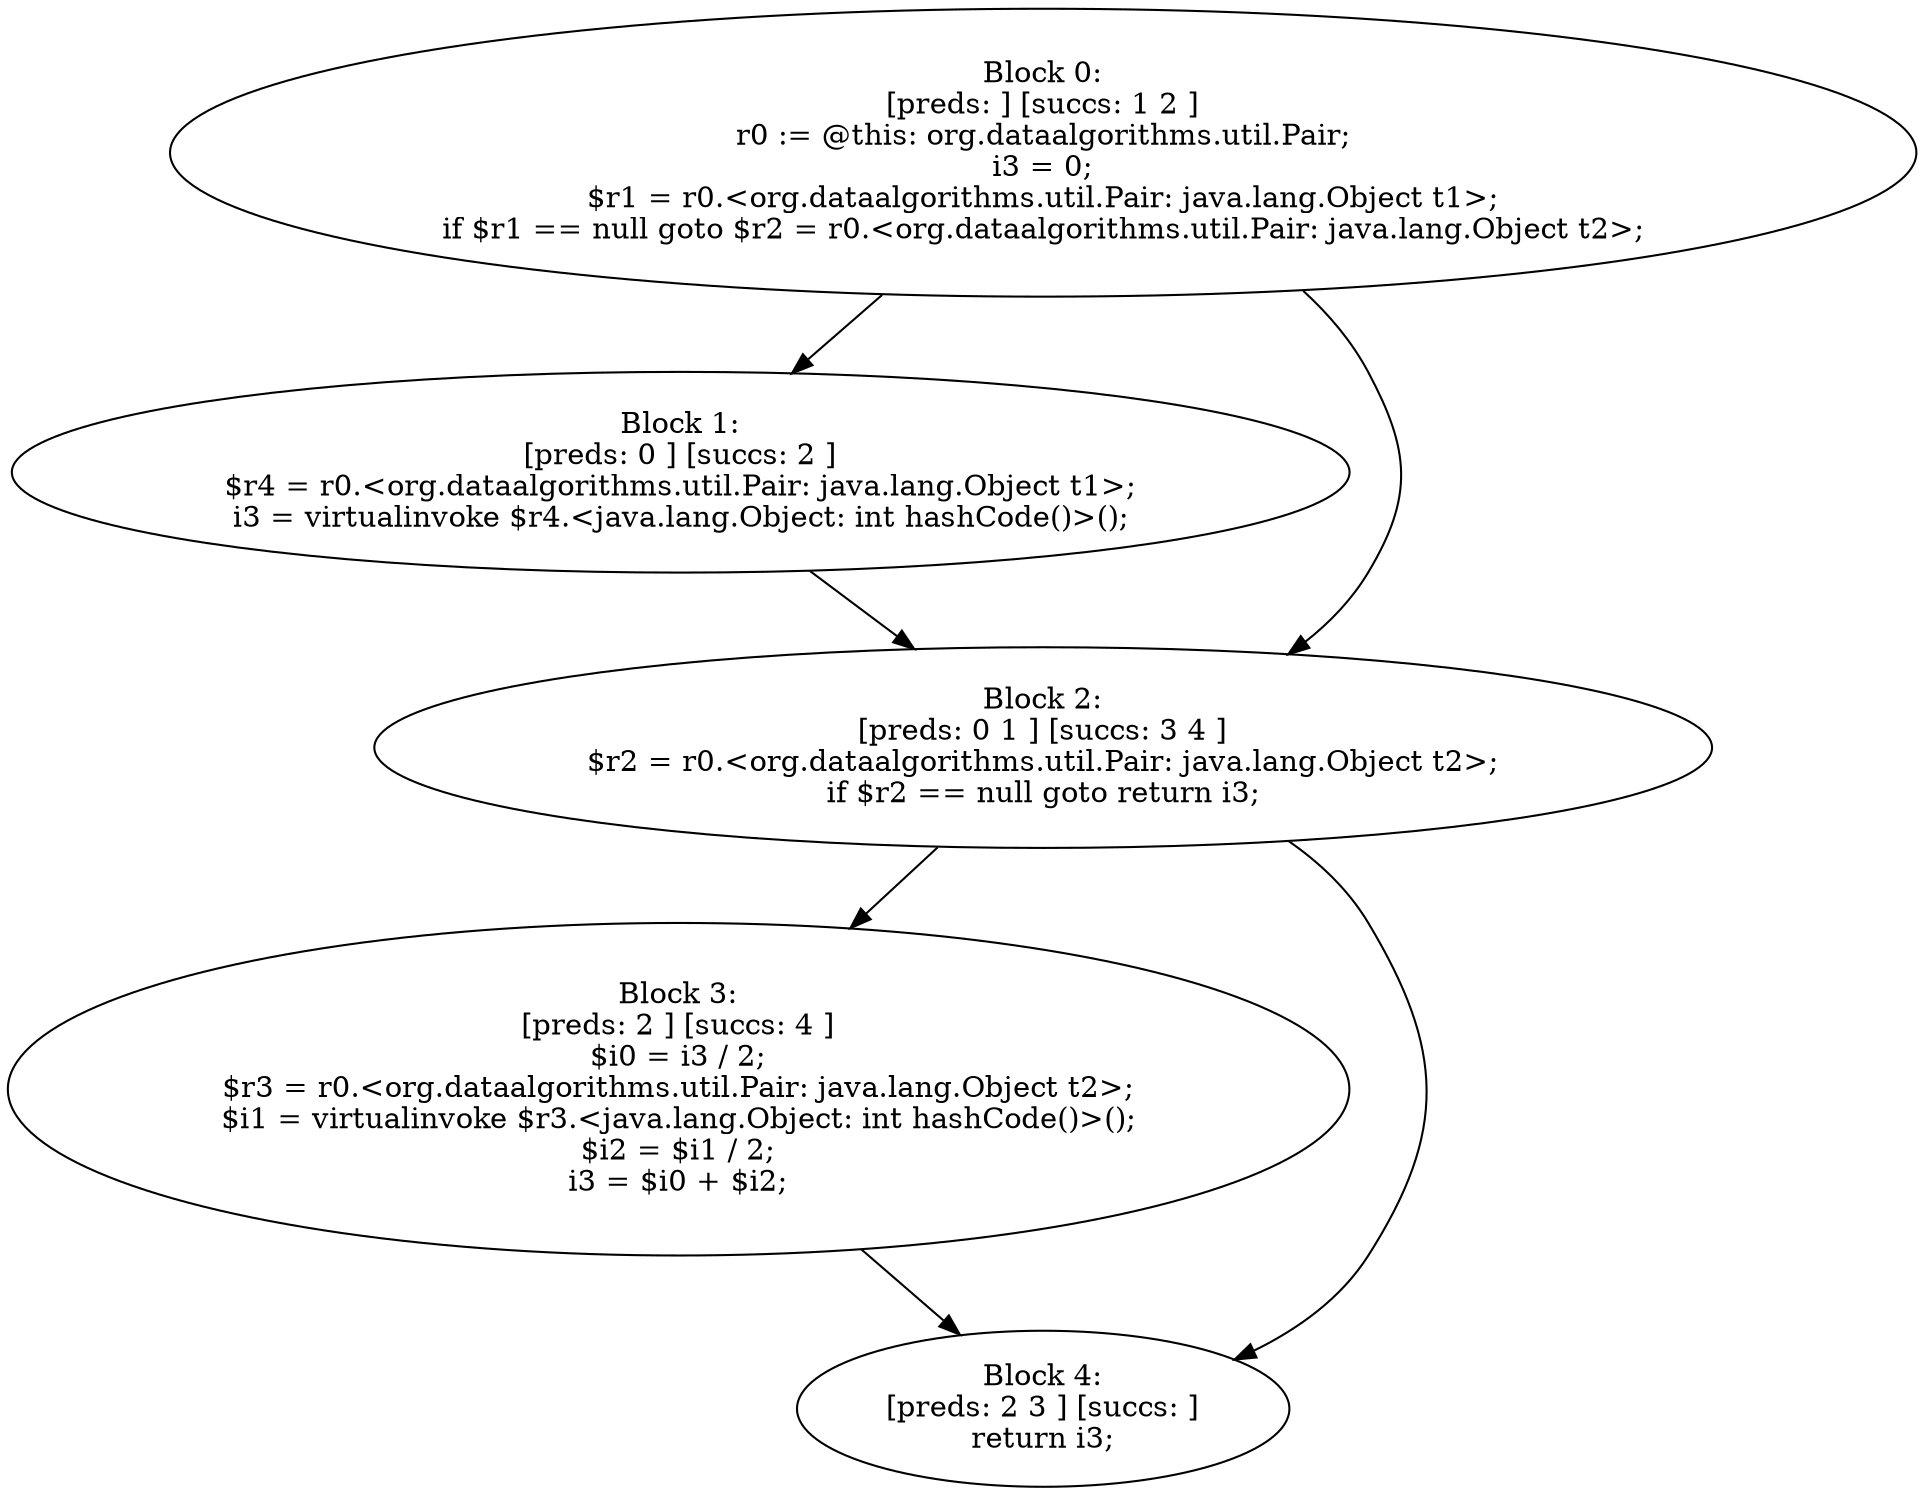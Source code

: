 digraph "unitGraph" {
    "Block 0:
[preds: ] [succs: 1 2 ]
r0 := @this: org.dataalgorithms.util.Pair;
i3 = 0;
$r1 = r0.<org.dataalgorithms.util.Pair: java.lang.Object t1>;
if $r1 == null goto $r2 = r0.<org.dataalgorithms.util.Pair: java.lang.Object t2>;
"
    "Block 1:
[preds: 0 ] [succs: 2 ]
$r4 = r0.<org.dataalgorithms.util.Pair: java.lang.Object t1>;
i3 = virtualinvoke $r4.<java.lang.Object: int hashCode()>();
"
    "Block 2:
[preds: 0 1 ] [succs: 3 4 ]
$r2 = r0.<org.dataalgorithms.util.Pair: java.lang.Object t2>;
if $r2 == null goto return i3;
"
    "Block 3:
[preds: 2 ] [succs: 4 ]
$i0 = i3 / 2;
$r3 = r0.<org.dataalgorithms.util.Pair: java.lang.Object t2>;
$i1 = virtualinvoke $r3.<java.lang.Object: int hashCode()>();
$i2 = $i1 / 2;
i3 = $i0 + $i2;
"
    "Block 4:
[preds: 2 3 ] [succs: ]
return i3;
"
    "Block 0:
[preds: ] [succs: 1 2 ]
r0 := @this: org.dataalgorithms.util.Pair;
i3 = 0;
$r1 = r0.<org.dataalgorithms.util.Pair: java.lang.Object t1>;
if $r1 == null goto $r2 = r0.<org.dataalgorithms.util.Pair: java.lang.Object t2>;
"->"Block 1:
[preds: 0 ] [succs: 2 ]
$r4 = r0.<org.dataalgorithms.util.Pair: java.lang.Object t1>;
i3 = virtualinvoke $r4.<java.lang.Object: int hashCode()>();
";
    "Block 0:
[preds: ] [succs: 1 2 ]
r0 := @this: org.dataalgorithms.util.Pair;
i3 = 0;
$r1 = r0.<org.dataalgorithms.util.Pair: java.lang.Object t1>;
if $r1 == null goto $r2 = r0.<org.dataalgorithms.util.Pair: java.lang.Object t2>;
"->"Block 2:
[preds: 0 1 ] [succs: 3 4 ]
$r2 = r0.<org.dataalgorithms.util.Pair: java.lang.Object t2>;
if $r2 == null goto return i3;
";
    "Block 1:
[preds: 0 ] [succs: 2 ]
$r4 = r0.<org.dataalgorithms.util.Pair: java.lang.Object t1>;
i3 = virtualinvoke $r4.<java.lang.Object: int hashCode()>();
"->"Block 2:
[preds: 0 1 ] [succs: 3 4 ]
$r2 = r0.<org.dataalgorithms.util.Pair: java.lang.Object t2>;
if $r2 == null goto return i3;
";
    "Block 2:
[preds: 0 1 ] [succs: 3 4 ]
$r2 = r0.<org.dataalgorithms.util.Pair: java.lang.Object t2>;
if $r2 == null goto return i3;
"->"Block 3:
[preds: 2 ] [succs: 4 ]
$i0 = i3 / 2;
$r3 = r0.<org.dataalgorithms.util.Pair: java.lang.Object t2>;
$i1 = virtualinvoke $r3.<java.lang.Object: int hashCode()>();
$i2 = $i1 / 2;
i3 = $i0 + $i2;
";
    "Block 2:
[preds: 0 1 ] [succs: 3 4 ]
$r2 = r0.<org.dataalgorithms.util.Pair: java.lang.Object t2>;
if $r2 == null goto return i3;
"->"Block 4:
[preds: 2 3 ] [succs: ]
return i3;
";
    "Block 3:
[preds: 2 ] [succs: 4 ]
$i0 = i3 / 2;
$r3 = r0.<org.dataalgorithms.util.Pair: java.lang.Object t2>;
$i1 = virtualinvoke $r3.<java.lang.Object: int hashCode()>();
$i2 = $i1 / 2;
i3 = $i0 + $i2;
"->"Block 4:
[preds: 2 3 ] [succs: ]
return i3;
";
}

